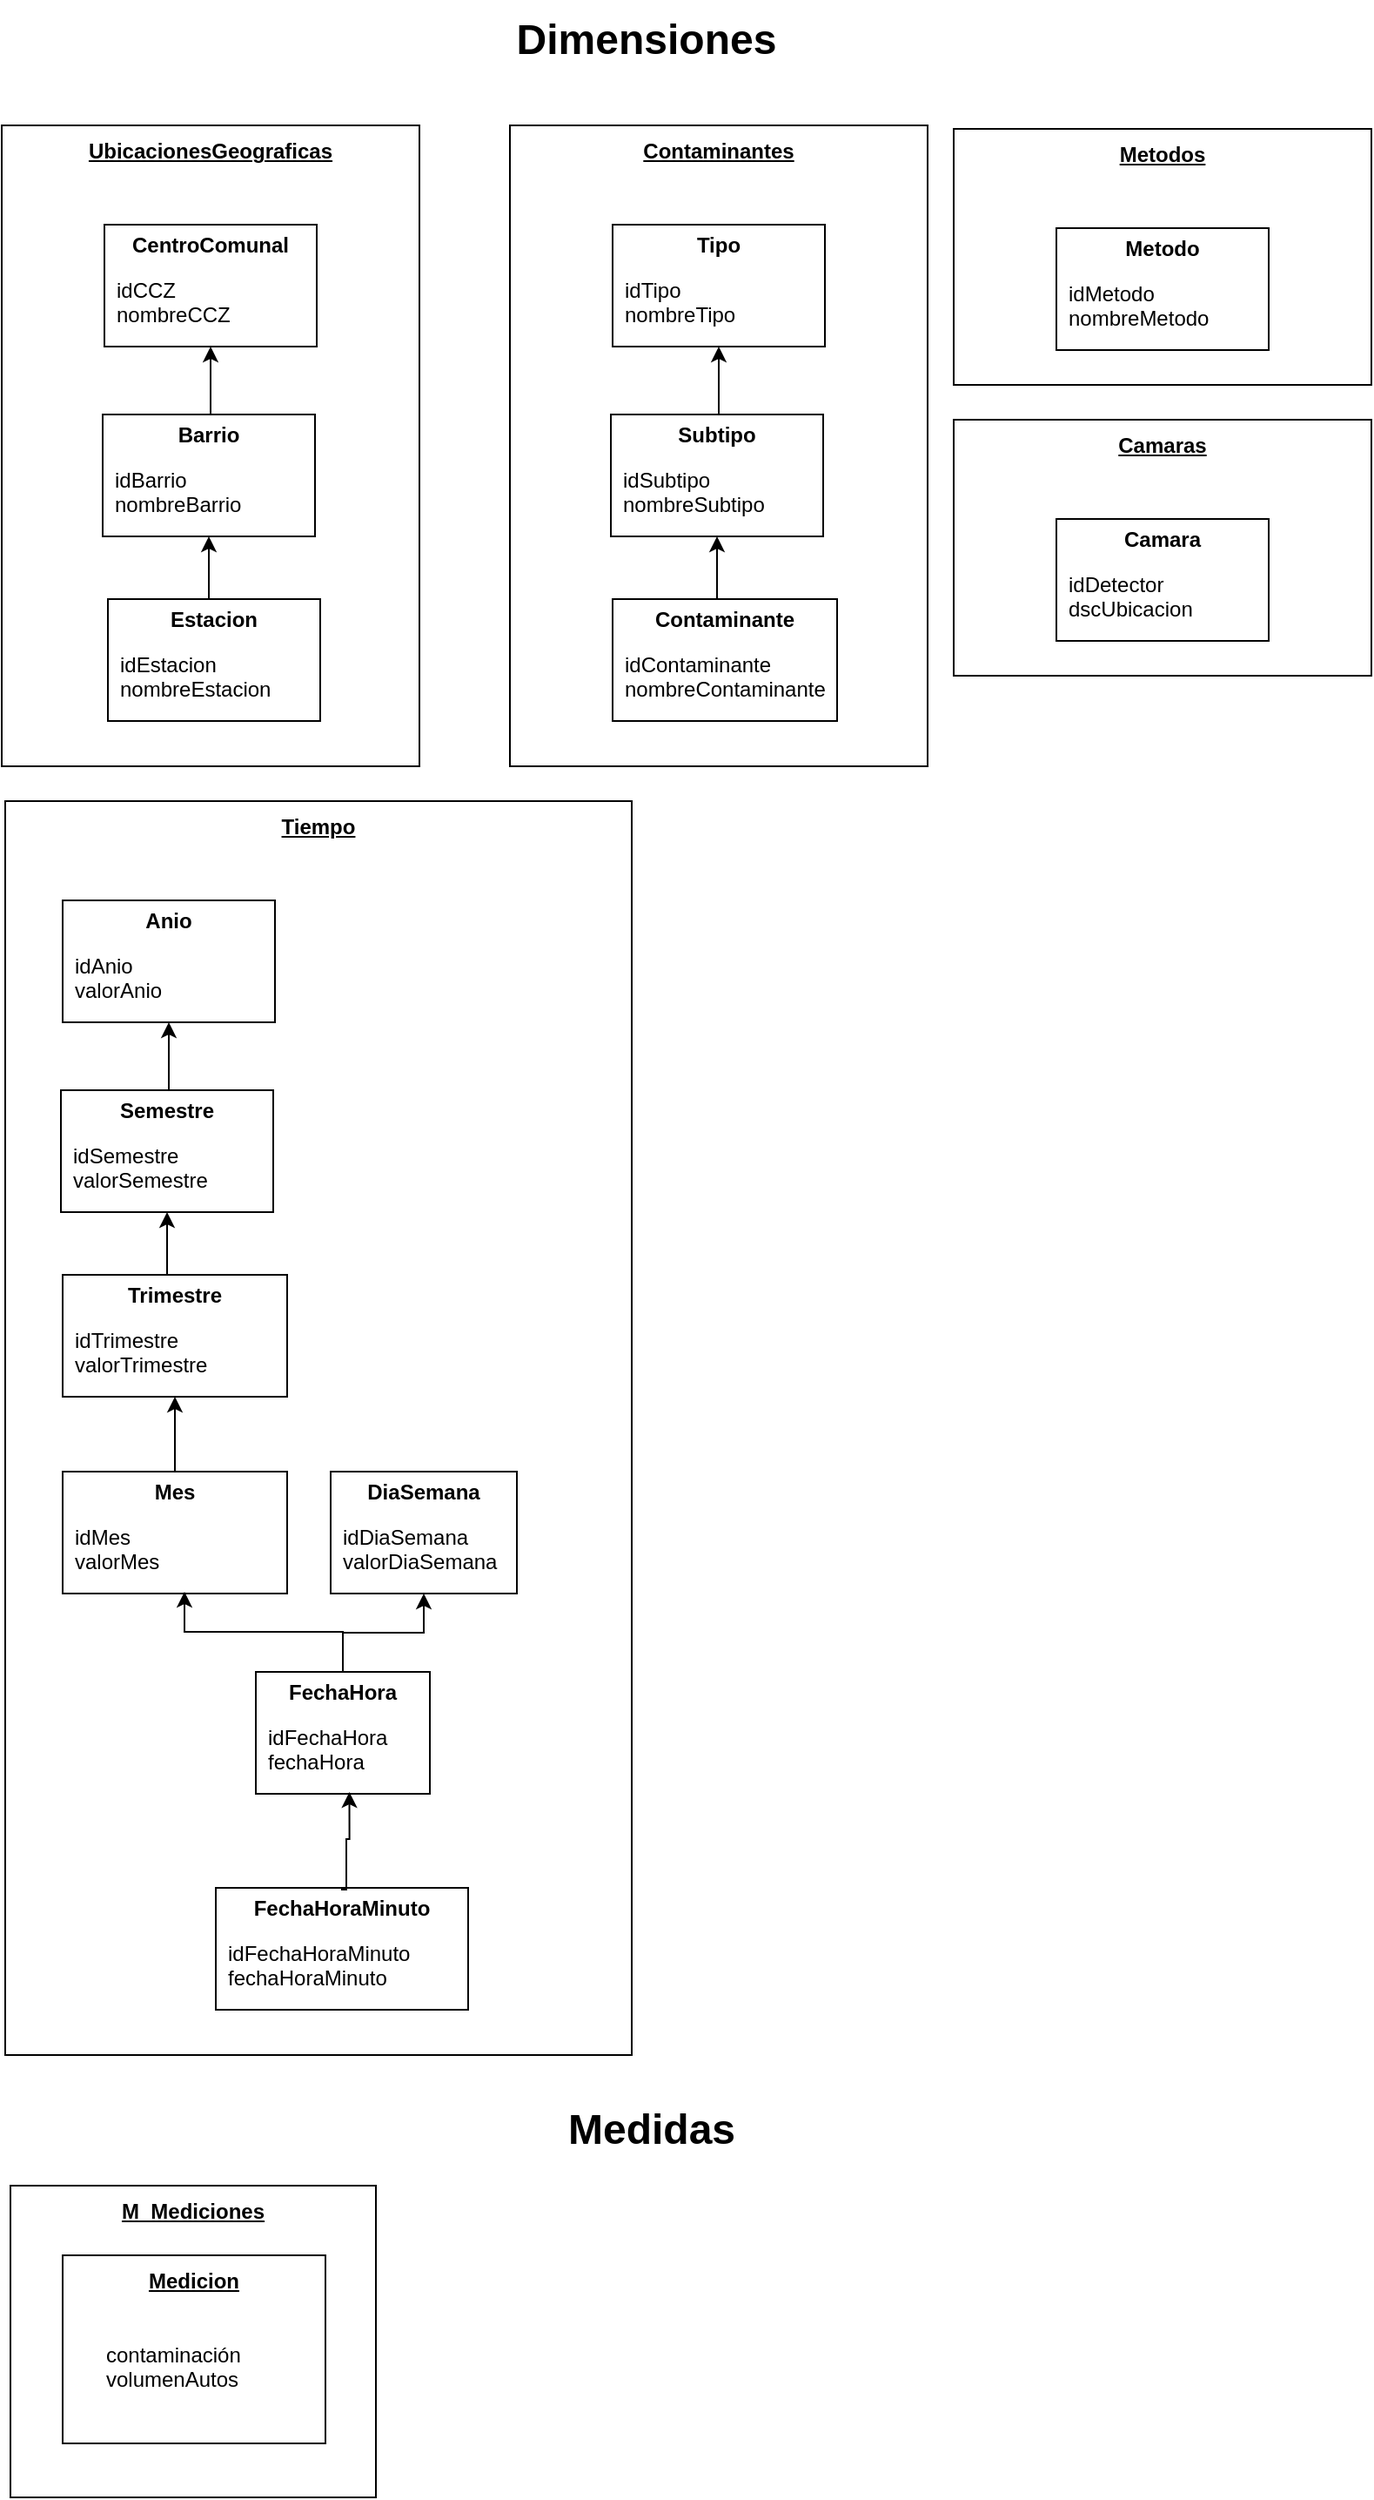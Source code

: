 <mxfile userAgent="Mozilla/5.0 (Macintosh; Intel Mac OS X 10_13_2) AppleWebKit/537.36 (KHTML, like Gecko) draw.io/7.8.7 Chrome/58.0.303.110 Electron/1.7.5 Safari/537.36" type="device" version="8.0.2" editor="www.draw.io"><diagram id="01ee848b-bfa0-368f-3120-69a5512751cf" name="Page-1"><mxGraphModel dx="1357" dy="994" grid="1" gridSize="10" guides="1" tooltips="1" connect="1" arrows="1" fold="1" page="1" pageScale="1" pageWidth="1169" pageHeight="1654" background="#ffffff" math="0" shadow="0"><root><mxCell id="2eb9ab5e75fa441f-0"/><mxCell id="2eb9ab5e75fa441f-1" parent="2eb9ab5e75fa441f-0"/><mxCell id="2eb9ab5e75fa441f-14" value="UbicacionesGeograficas" style="swimlane;swimlaneLine=0;whiteSpace=wrap;startSize=29;fontStyle=5;align=center" parent="2eb9ab5e75fa441f-1" vertex="1"><mxGeometry x="38" y="92" width="240" height="368" as="geometry"><mxRectangle x="39" y="92" width="70" height="29" as="alternateBounds"/></mxGeometry></mxCell><mxCell id="0" value="CentroComunal" style="swimlane;swimlaneLine=0;whiteSpace=wrap" parent="2eb9ab5e75fa441f-14" vertex="1"><mxGeometry x="59" y="57" width="122" height="70" as="geometry"><mxRectangle x="590" y="38" width="70" height="23" as="alternateBounds"/></mxGeometry></mxCell><mxCell id="1" value="idCCZ&#10;nombreCCZ" style="text;align=left;verticalAlign=middle;" parent="0" vertex="1"><mxGeometry x="5" y="19" width="130" height="50" as="geometry"/></mxCell><mxCell id="9" style="edgeStyle=orthogonalEdgeStyle;rounded=0;html=1;exitX=0.5;exitY=0;entryX=0.5;entryY=1;jettySize=auto;orthogonalLoop=1;" parent="2eb9ab5e75fa441f-14" source="3" target="0" edge="1"><mxGeometry relative="1" as="geometry"/></mxCell><mxCell id="3" value="Barrio" style="swimlane;swimlaneLine=0;whiteSpace=wrap" parent="2eb9ab5e75fa441f-14" vertex="1"><mxGeometry x="58" y="166" width="122" height="70" as="geometry"><mxRectangle x="590" y="38" width="70" height="23" as="alternateBounds"/></mxGeometry></mxCell><mxCell id="4" value="idBarrio&#10;nombreBarrio" style="text;align=left;verticalAlign=middle;" parent="3" vertex="1"><mxGeometry x="5" y="19" width="130" height="50" as="geometry"/></mxCell><mxCell id="10" style="edgeStyle=orthogonalEdgeStyle;rounded=0;html=1;exitX=0.5;exitY=0;entryX=0.5;entryY=1;jettySize=auto;orthogonalLoop=1;" parent="2eb9ab5e75fa441f-14" source="5" target="3" edge="1"><mxGeometry relative="1" as="geometry"/></mxCell><mxCell id="5" value="Estacion" style="swimlane;swimlaneLine=0;whiteSpace=wrap" parent="2eb9ab5e75fa441f-14" vertex="1"><mxGeometry x="61" y="272" width="122" height="70" as="geometry"><mxRectangle x="590" y="38" width="70" height="23" as="alternateBounds"/></mxGeometry></mxCell><mxCell id="6" value="idEstacion&#10;nombreEstacion" style="text;align=left;verticalAlign=middle;" parent="5" vertex="1"><mxGeometry x="5" y="19" width="130" height="50" as="geometry"/></mxCell><mxCell id="4a65618d5dacdeda-0" value="Dimensiones" style="text;align=center;verticalAlign=middle;fontFamily=Helvetica;fontSize=24;fontStyle=1" parent="2eb9ab5e75fa441f-1" vertex="1"><mxGeometry x="331" y="20" width="155" height="40" as="geometry"/></mxCell><mxCell id="4a65618d5dacdeda-1" value="Medidas" style="text;align=center;verticalAlign=middle;fontFamily=Helvetica;fontSize=24;fontStyle=1" parent="2eb9ab5e75fa441f-1" vertex="1"><mxGeometry x="334" y="1220" width="155" height="40" as="geometry"/></mxCell><mxCell id="4a65618d5dacdeda-2" value="M_Mediciones" style="swimlane;swimlaneLine=0;whiteSpace=wrap;startSize=29;fontStyle=5" parent="2eb9ab5e75fa441f-1" vertex="1"><mxGeometry x="43" y="1275" width="210" height="179" as="geometry"/></mxCell><mxCell id="86" value="Medicion" style="swimlane;swimlaneLine=0;whiteSpace=wrap;startSize=29;fontStyle=5" parent="4a65618d5dacdeda-2" vertex="1"><mxGeometry x="30" y="40" width="151" height="108" as="geometry"/></mxCell><mxCell id="87" value="contaminación&#10;volumenAutos" style="text;align=left;verticalAlign=middle;" parent="86" vertex="1"><mxGeometry x="23" y="27.42" width="155" height="72.58" as="geometry"/></mxCell><mxCell id="11" value="Contaminantes" style="swimlane;swimlaneLine=0;whiteSpace=wrap;startSize=29;fontStyle=5;align=center" parent="2eb9ab5e75fa441f-1" vertex="1"><mxGeometry x="330" y="92" width="240" height="368" as="geometry"><mxRectangle x="39" y="92" width="70" height="29" as="alternateBounds"/></mxGeometry></mxCell><mxCell id="12" value="Tipo" style="swimlane;swimlaneLine=0;whiteSpace=wrap" parent="11" vertex="1"><mxGeometry x="59" y="57" width="122" height="70" as="geometry"><mxRectangle x="590" y="38" width="70" height="23" as="alternateBounds"/></mxGeometry></mxCell><mxCell id="13" value="idTipo&#10;nombreTipo" style="text;align=left;verticalAlign=middle;" parent="12" vertex="1"><mxGeometry x="5" y="19" width="130" height="50" as="geometry"/></mxCell><mxCell id="14" style="edgeStyle=orthogonalEdgeStyle;rounded=0;html=1;exitX=0.5;exitY=0;entryX=0.5;entryY=1;jettySize=auto;orthogonalLoop=1;" parent="11" source="15" target="12" edge="1"><mxGeometry relative="1" as="geometry"/></mxCell><mxCell id="15" value="Subtipo" style="swimlane;swimlaneLine=0;whiteSpace=wrap" parent="11" vertex="1"><mxGeometry x="58" y="166" width="122" height="70" as="geometry"><mxRectangle x="590" y="38" width="70" height="23" as="alternateBounds"/></mxGeometry></mxCell><mxCell id="16" value="idSubtipo&#10;nombreSubtipo" style="text;align=left;verticalAlign=middle;" parent="15" vertex="1"><mxGeometry x="5" y="19" width="130" height="50" as="geometry"/></mxCell><mxCell id="17" style="edgeStyle=orthogonalEdgeStyle;rounded=0;html=1;exitX=0.5;exitY=0;entryX=0.5;entryY=1;jettySize=auto;orthogonalLoop=1;" parent="11" source="18" target="15" edge="1"><mxGeometry relative="1" as="geometry"/></mxCell><mxCell id="18" value="Contaminante" style="swimlane;swimlaneLine=0;whiteSpace=wrap" parent="11" vertex="1"><mxGeometry x="59" y="272" width="129" height="70" as="geometry"><mxRectangle x="590" y="38" width="70" height="23" as="alternateBounds"/></mxGeometry></mxCell><mxCell id="19" value="idContaminante&#10;nombreContaminante" style="text;align=left;verticalAlign=middle;" parent="18" vertex="1"><mxGeometry x="5" y="19" width="130" height="50" as="geometry"/></mxCell><mxCell id="20" value="Camaras" style="swimlane;swimlaneLine=0;whiteSpace=wrap;startSize=29;fontStyle=5;align=center" parent="2eb9ab5e75fa441f-1" vertex="1"><mxGeometry x="585" y="261" width="240" height="147" as="geometry"><mxRectangle x="39" y="92" width="70" height="29" as="alternateBounds"/></mxGeometry></mxCell><mxCell id="21" value="Camara" style="swimlane;swimlaneLine=0;whiteSpace=wrap" parent="20" vertex="1"><mxGeometry x="59" y="57" width="122" height="70" as="geometry"><mxRectangle x="590" y="38" width="70" height="23" as="alternateBounds"/></mxGeometry></mxCell><mxCell id="22" value="idDetector&#10;dscUbicacion" style="text;align=left;verticalAlign=middle;" parent="21" vertex="1"><mxGeometry x="5" y="19" width="130" height="50" as="geometry"/></mxCell><mxCell id="29" value="Metodos" style="swimlane;swimlaneLine=0;whiteSpace=wrap;startSize=29;fontStyle=5;align=center" parent="2eb9ab5e75fa441f-1" vertex="1"><mxGeometry x="585" y="94" width="240" height="147" as="geometry"><mxRectangle x="39" y="92" width="70" height="29" as="alternateBounds"/></mxGeometry></mxCell><mxCell id="30" value="Metodo" style="swimlane;swimlaneLine=0;whiteSpace=wrap" parent="29" vertex="1"><mxGeometry x="59" y="57" width="122" height="70" as="geometry"><mxRectangle x="590" y="38" width="70" height="23" as="alternateBounds"/></mxGeometry></mxCell><mxCell id="31" value="idMetodo&#10;nombreMetodo" style="text;align=left;verticalAlign=middle;" parent="30" vertex="1"><mxGeometry x="5" y="19" width="130" height="50" as="geometry"/></mxCell><mxCell id="32" value="Tiempo" style="swimlane;swimlaneLine=0;whiteSpace=wrap;startSize=29;fontStyle=5;align=center" parent="2eb9ab5e75fa441f-1" vertex="1"><mxGeometry x="40" y="480" width="360" height="720" as="geometry"><mxRectangle x="39" y="92" width="70" height="29" as="alternateBounds"/></mxGeometry></mxCell><mxCell id="33" value="Anio" style="swimlane;swimlaneLine=0;whiteSpace=wrap" parent="32" vertex="1"><mxGeometry x="33" y="57" width="122" height="70" as="geometry"><mxRectangle x="590" y="38" width="70" height="23" as="alternateBounds"/></mxGeometry></mxCell><mxCell id="34" value="idAnio&#10;valorAnio" style="text;align=left;verticalAlign=middle;" parent="33" vertex="1"><mxGeometry x="5" y="19" width="130" height="50" as="geometry"/></mxCell><mxCell id="35" style="edgeStyle=orthogonalEdgeStyle;rounded=0;html=1;exitX=0.5;exitY=0;entryX=0.5;entryY=1;jettySize=auto;orthogonalLoop=1;" parent="32" source="36" target="33" edge="1"><mxGeometry relative="1" as="geometry"/></mxCell><mxCell id="36" value="Semestre" style="swimlane;swimlaneLine=0;whiteSpace=wrap" parent="32" vertex="1"><mxGeometry x="32" y="166" width="122" height="70" as="geometry"><mxRectangle x="590" y="38" width="70" height="23" as="alternateBounds"/></mxGeometry></mxCell><mxCell id="37" value="idSemestre&#10;valorSemestre" style="text;align=left;verticalAlign=middle;" parent="36" vertex="1"><mxGeometry x="5" y="19" width="130" height="50" as="geometry"/></mxCell><mxCell id="38" style="edgeStyle=orthogonalEdgeStyle;rounded=0;html=1;exitX=0.5;exitY=0;entryX=0.5;entryY=1;jettySize=auto;orthogonalLoop=1;" parent="32" source="39" target="36" edge="1"><mxGeometry relative="1" as="geometry"/></mxCell><mxCell id="39" value="Trimestre" style="swimlane;swimlaneLine=0;whiteSpace=wrap" parent="32" vertex="1"><mxGeometry x="33" y="272" width="129" height="70" as="geometry"><mxRectangle x="590" y="38" width="70" height="23" as="alternateBounds"/></mxGeometry></mxCell><mxCell id="40" value="idTrimestre&#10;valorTrimestre" style="text;align=left;verticalAlign=middle;" parent="39" vertex="1"><mxGeometry x="5" y="19" width="130" height="50" as="geometry"/></mxCell><mxCell id="43" style="edgeStyle=orthogonalEdgeStyle;rounded=0;html=1;exitX=0.5;exitY=0;entryX=0.5;entryY=1;jettySize=auto;orthogonalLoop=1;" parent="32" source="41" target="39" edge="1"><mxGeometry relative="1" as="geometry"/></mxCell><mxCell id="41" value="Mes" style="swimlane;swimlaneLine=0;whiteSpace=wrap" parent="32" vertex="1"><mxGeometry x="33" y="385" width="129" height="70" as="geometry"><mxRectangle x="590" y="38" width="70" height="23" as="alternateBounds"/></mxGeometry></mxCell><mxCell id="42" value="idMes&#10;valorMes" style="text;align=left;verticalAlign=middle;" parent="41" vertex="1"><mxGeometry x="5" y="19" width="130" height="50" as="geometry"/></mxCell><mxCell id="47" value="DiaSemana" style="swimlane;swimlaneLine=0;whiteSpace=wrap" parent="32" vertex="1"><mxGeometry x="187" y="385" width="107" height="70" as="geometry"><mxRectangle x="590" y="38" width="70" height="23" as="alternateBounds"/></mxGeometry></mxCell><mxCell id="48" value="idDiaSemana&#10;valorDiaSemana" style="text;align=left;verticalAlign=middle;" parent="47" vertex="1"><mxGeometry x="5" y="19" width="130" height="50" as="geometry"/></mxCell><mxCell id="93" value="FechaHoraMinuto" style="swimlane;swimlaneLine=0;whiteSpace=wrap" vertex="1" parent="32"><mxGeometry x="121" y="624" width="145" height="70" as="geometry"><mxRectangle x="590" y="38" width="70" height="23" as="alternateBounds"/></mxGeometry></mxCell><mxCell id="94" value="idFechaHoraMinuto&#10;fechaHoraMinuto" style="text;align=left;verticalAlign=middle;" vertex="1" parent="93"><mxGeometry x="5" y="19" width="65" height="50" as="geometry"/></mxCell><mxCell id="46" style="edgeStyle=orthogonalEdgeStyle;rounded=0;html=1;exitX=0.5;exitY=0;entryX=0.5;entryY=1;jettySize=auto;orthogonalLoop=1;" parent="2eb9ab5e75fa441f-1" source="44" target="42" edge="1"><mxGeometry relative="1" as="geometry"/></mxCell><mxCell id="51" style="edgeStyle=orthogonalEdgeStyle;rounded=0;html=1;exitX=0.5;exitY=0;entryX=0.5;entryY=1;jettySize=auto;orthogonalLoop=1;" parent="2eb9ab5e75fa441f-1" source="44" target="47" edge="1"><mxGeometry relative="1" as="geometry"/></mxCell><mxCell id="44" value="FechaHora" style="swimlane;swimlaneLine=0;whiteSpace=wrap" parent="2eb9ab5e75fa441f-1" vertex="1"><mxGeometry x="184" y="980" width="100" height="70" as="geometry"><mxRectangle x="590" y="38" width="70" height="23" as="alternateBounds"/></mxGeometry></mxCell><mxCell id="45" value="idFechaHora&#10;fechaHora" style="text;align=left;verticalAlign=middle;" parent="44" vertex="1"><mxGeometry x="5" y="19" width="65" height="50" as="geometry"/></mxCell><mxCell id="96" style="edgeStyle=orthogonalEdgeStyle;rounded=0;html=1;exitX=0.5;exitY=0;entryX=0.75;entryY=1;jettySize=auto;orthogonalLoop=1;" edge="1" parent="2eb9ab5e75fa441f-1" source="93" target="45"><mxGeometry relative="1" as="geometry"><mxPoint x="235.286" y="1103.714" as="sourcePoint"/><mxPoint x="231" y="1068" as="targetPoint"/><Array as="points"><mxPoint x="236" y="1105"/><mxPoint x="236" y="1076"/><mxPoint x="237" y="1076"/></Array></mxGeometry></mxCell></root></mxGraphModel></diagram></mxfile>